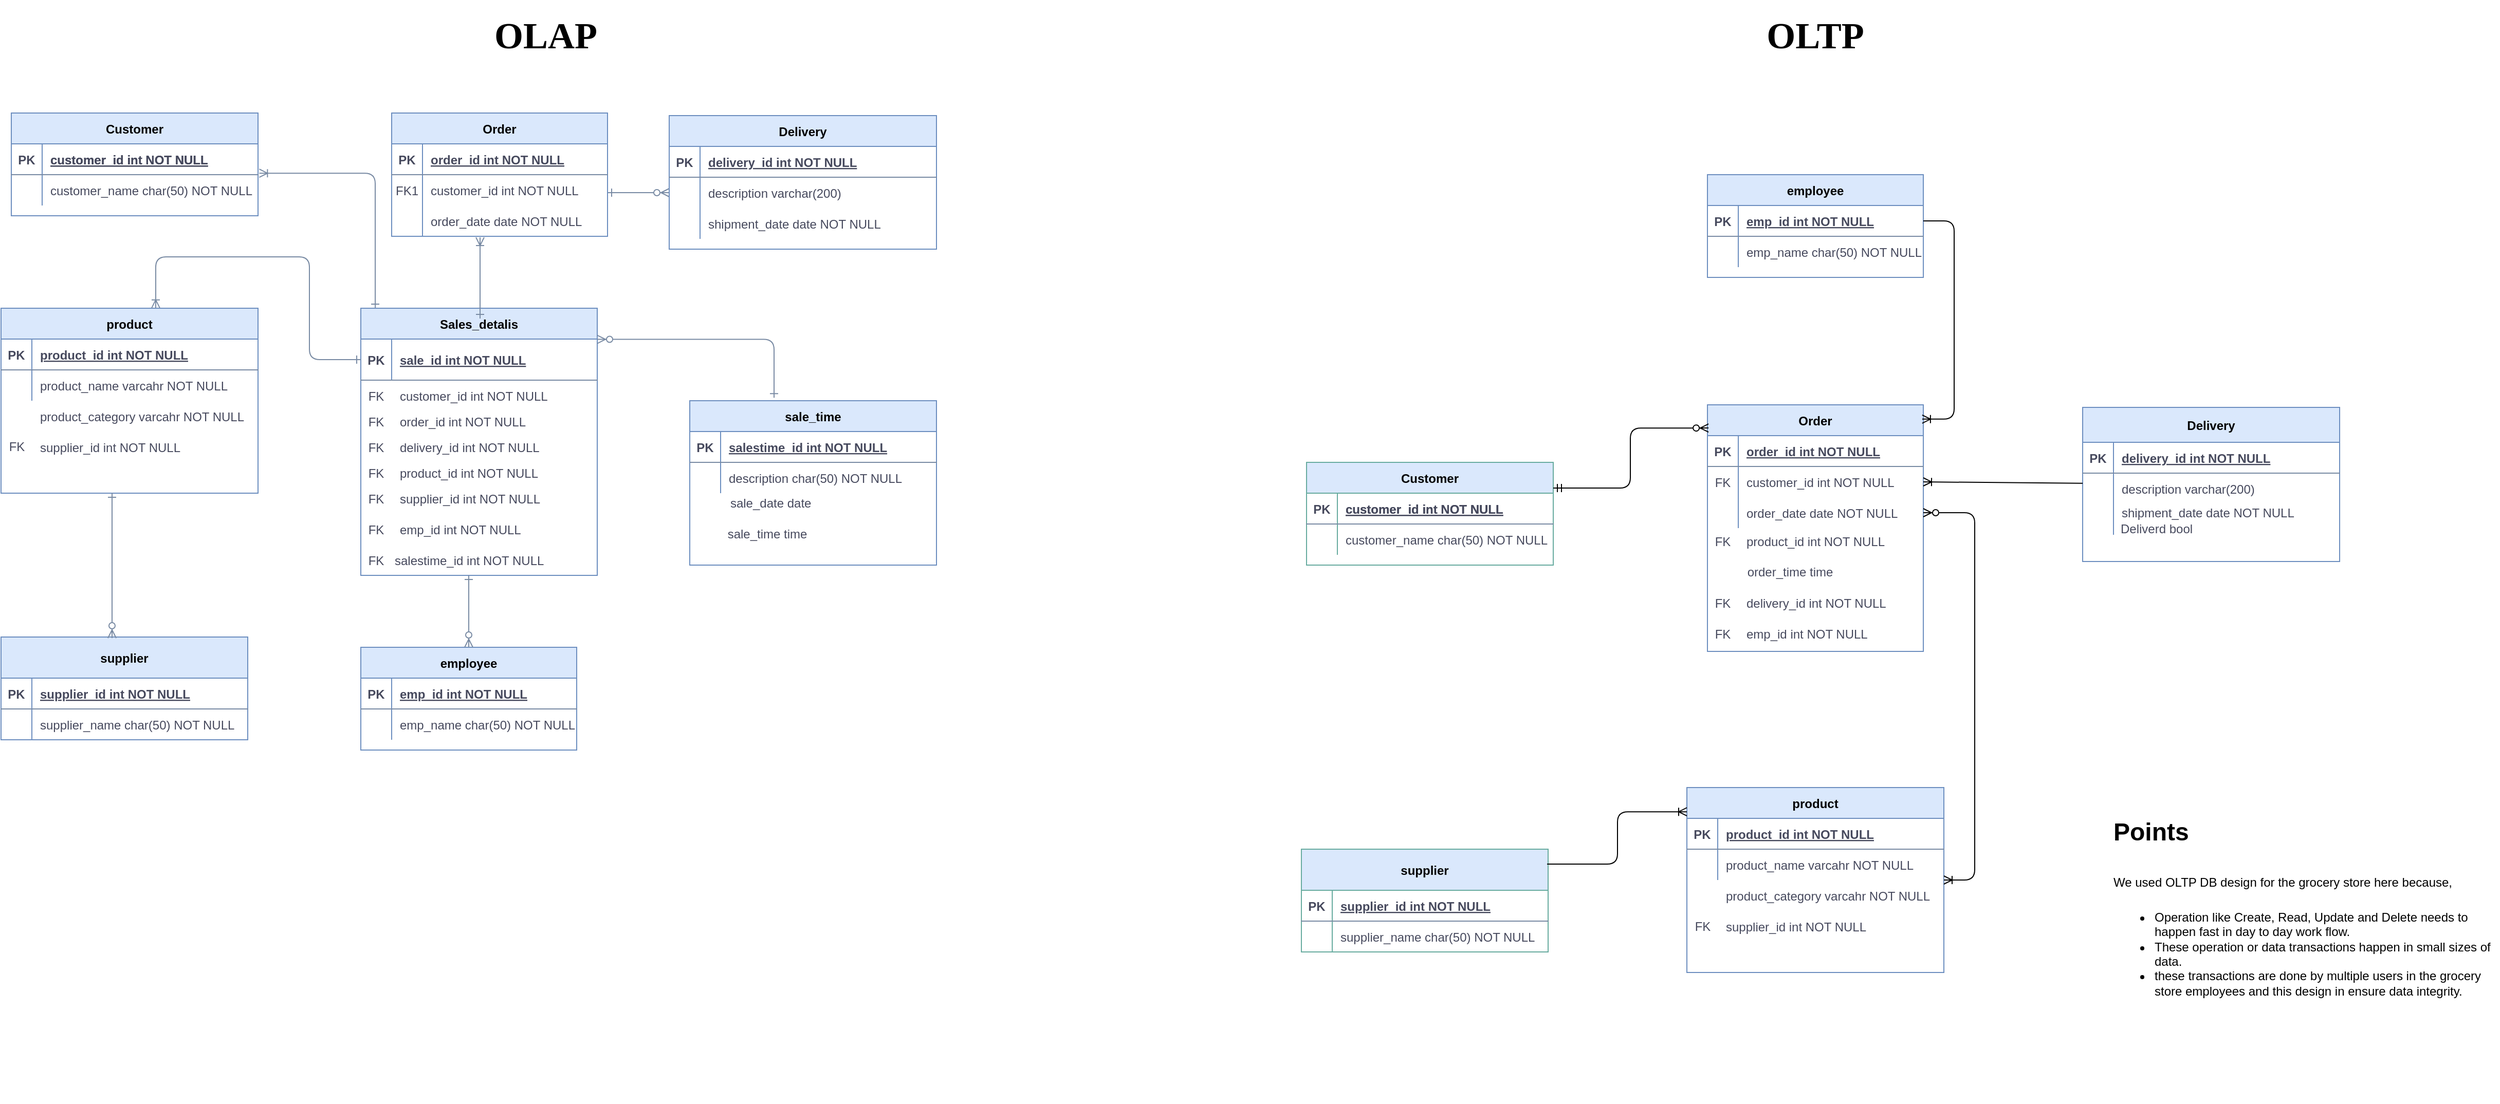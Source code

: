 <mxfile version="14.9.0" type="github" pages="2">
  <diagram id="R2lEEEUBdFMjLlhIrx00" name="OLAP">
    <mxGraphModel dx="1384" dy="1829" grid="1" gridSize="10" guides="1" tooltips="1" connect="1" arrows="1" fold="1" page="1" pageScale="1" pageWidth="850" pageHeight="1100" math="0" shadow="0" extFonts="Permanent Marker^https://fonts.googleapis.com/css?family=Permanent+Marker">
      <root>
        <mxCell id="0" />
        <mxCell id="1" parent="0" />
        <mxCell id="C-vyLk0tnHw3VtMMgP7b-1" value="" style="edgeStyle=orthogonalEdgeStyle;endArrow=ERoneToMany;startArrow=ERone;endFill=0;startFill=0;entryX=1.005;entryY=-0.047;entryDx=0;entryDy=0;entryPerimeter=0;exitX=0.061;exitY=0;exitDx=0;exitDy=0;exitPerimeter=0;strokeColor=#788AA3;fontColor=#46495D;" parent="1" source="XvqLeQlUYYp3mHWLnhaG-1" target="C-vyLk0tnHw3VtMMgP7b-27" edge="1">
          <mxGeometry width="100" height="100" relative="1" as="geometry">
            <mxPoint x="374" y="235" as="sourcePoint" />
            <mxPoint x="310" y="115" as="targetPoint" />
          </mxGeometry>
        </mxCell>
        <mxCell id="C-vyLk0tnHw3VtMMgP7b-12" value="" style="endArrow=ERzeroToMany;startArrow=ERone;endFill=1;startFill=0;entryX=0;entryY=0.5;entryDx=0;entryDy=0;strokeColor=#788AA3;fontColor=#46495D;exitX=1;exitY=0.583;exitDx=0;exitDy=0;exitPerimeter=0;" parent="1" source="C-vyLk0tnHw3VtMMgP7b-6" target="C-vyLk0tnHw3VtMMgP7b-17" edge="1">
          <mxGeometry width="100" height="100" relative="1" as="geometry">
            <mxPoint x="610" y="130" as="sourcePoint" />
            <mxPoint x="460" y="205" as="targetPoint" />
          </mxGeometry>
        </mxCell>
        <mxCell id="C-vyLk0tnHw3VtMMgP7b-2" value="Order" style="shape=table;startSize=30;container=1;collapsible=1;childLayout=tableLayout;fixedRows=1;rowLines=0;fontStyle=1;align=center;resizeLast=1;fillColor=#dae8fc;strokeColor=#6c8ebf;" parent="1" vertex="1">
          <mxGeometry x="390" y="40" width="210" height="120" as="geometry" />
        </mxCell>
        <mxCell id="C-vyLk0tnHw3VtMMgP7b-3" value="" style="shape=partialRectangle;collapsible=0;dropTarget=0;pointerEvents=0;fillColor=none;points=[[0,0.5],[1,0.5]];portConstraint=eastwest;top=0;left=0;right=0;bottom=1;strokeColor=#788AA3;fontColor=#46495D;" parent="C-vyLk0tnHw3VtMMgP7b-2" vertex="1">
          <mxGeometry y="30" width="210" height="30" as="geometry" />
        </mxCell>
        <mxCell id="C-vyLk0tnHw3VtMMgP7b-4" value="PK" style="shape=partialRectangle;overflow=hidden;connectable=0;fillColor=none;top=0;left=0;bottom=0;right=0;fontStyle=1;strokeColor=#788AA3;fontColor=#46495D;" parent="C-vyLk0tnHw3VtMMgP7b-3" vertex="1">
          <mxGeometry width="30" height="30" as="geometry" />
        </mxCell>
        <mxCell id="C-vyLk0tnHw3VtMMgP7b-5" value="order_id int NOT NULL " style="shape=partialRectangle;overflow=hidden;connectable=0;fillColor=none;top=0;left=0;bottom=0;right=0;align=left;spacingLeft=6;fontStyle=5;strokeColor=#788AA3;fontColor=#46495D;" parent="C-vyLk0tnHw3VtMMgP7b-3" vertex="1">
          <mxGeometry x="30" width="180" height="30" as="geometry" />
        </mxCell>
        <mxCell id="C-vyLk0tnHw3VtMMgP7b-6" value="" style="shape=partialRectangle;collapsible=0;dropTarget=0;pointerEvents=0;fillColor=none;points=[[0,0.5],[1,0.5]];portConstraint=eastwest;top=0;left=0;right=0;bottom=0;strokeColor=#788AA3;fontColor=#46495D;" parent="C-vyLk0tnHw3VtMMgP7b-2" vertex="1">
          <mxGeometry y="60" width="210" height="30" as="geometry" />
        </mxCell>
        <mxCell id="C-vyLk0tnHw3VtMMgP7b-7" value="FK1" style="shape=partialRectangle;overflow=hidden;connectable=0;fillColor=none;top=0;left=0;bottom=0;right=0;strokeColor=#788AA3;fontColor=#46495D;" parent="C-vyLk0tnHw3VtMMgP7b-6" vertex="1">
          <mxGeometry width="30" height="30" as="geometry" />
        </mxCell>
        <mxCell id="C-vyLk0tnHw3VtMMgP7b-8" value="customer_id int NOT NULL" style="shape=partialRectangle;overflow=hidden;connectable=0;fillColor=none;top=0;left=0;bottom=0;right=0;align=left;spacingLeft=6;strokeColor=#788AA3;fontColor=#46495D;" parent="C-vyLk0tnHw3VtMMgP7b-6" vertex="1">
          <mxGeometry x="30" width="180" height="30" as="geometry" />
        </mxCell>
        <mxCell id="C-vyLk0tnHw3VtMMgP7b-9" value="" style="shape=partialRectangle;collapsible=0;dropTarget=0;pointerEvents=0;fillColor=none;points=[[0,0.5],[1,0.5]];portConstraint=eastwest;top=0;left=0;right=0;bottom=0;strokeColor=#788AA3;fontColor=#46495D;" parent="C-vyLk0tnHw3VtMMgP7b-2" vertex="1">
          <mxGeometry y="90" width="210" height="30" as="geometry" />
        </mxCell>
        <mxCell id="C-vyLk0tnHw3VtMMgP7b-10" value="" style="shape=partialRectangle;overflow=hidden;connectable=0;fillColor=none;top=0;left=0;bottom=0;right=0;strokeColor=#788AA3;fontColor=#46495D;" parent="C-vyLk0tnHw3VtMMgP7b-9" vertex="1">
          <mxGeometry width="30" height="30" as="geometry" />
        </mxCell>
        <mxCell id="C-vyLk0tnHw3VtMMgP7b-11" value="order_date date NOT NULL" style="shape=partialRectangle;overflow=hidden;connectable=0;fillColor=none;top=0;left=0;bottom=0;right=0;align=left;spacingLeft=6;strokeColor=#788AA3;fontColor=#46495D;" parent="C-vyLk0tnHw3VtMMgP7b-9" vertex="1">
          <mxGeometry x="30" width="180" height="30" as="geometry" />
        </mxCell>
        <mxCell id="C-vyLk0tnHw3VtMMgP7b-13" value="Delivery" style="shape=table;startSize=30;container=1;collapsible=1;childLayout=tableLayout;fixedRows=1;rowLines=0;fontStyle=1;align=center;resizeLast=1;fillColor=#dae8fc;strokeColor=#6c8ebf;" parent="1" vertex="1">
          <mxGeometry x="660" y="42.5" width="260" height="130" as="geometry" />
        </mxCell>
        <mxCell id="C-vyLk0tnHw3VtMMgP7b-14" value="" style="shape=partialRectangle;collapsible=0;dropTarget=0;pointerEvents=0;fillColor=none;points=[[0,0.5],[1,0.5]];portConstraint=eastwest;top=0;left=0;right=0;bottom=1;strokeColor=#788AA3;fontColor=#46495D;" parent="C-vyLk0tnHw3VtMMgP7b-13" vertex="1">
          <mxGeometry y="30" width="260" height="30" as="geometry" />
        </mxCell>
        <mxCell id="C-vyLk0tnHw3VtMMgP7b-15" value="PK" style="shape=partialRectangle;overflow=hidden;connectable=0;fillColor=none;top=0;left=0;bottom=0;right=0;fontStyle=1;strokeColor=#788AA3;fontColor=#46495D;" parent="C-vyLk0tnHw3VtMMgP7b-14" vertex="1">
          <mxGeometry width="30" height="30" as="geometry" />
        </mxCell>
        <mxCell id="C-vyLk0tnHw3VtMMgP7b-16" value="delivery_id int NOT NULL " style="shape=partialRectangle;overflow=hidden;connectable=0;fillColor=none;top=0;left=0;bottom=0;right=0;align=left;spacingLeft=6;fontStyle=5;strokeColor=#788AA3;fontColor=#46495D;" parent="C-vyLk0tnHw3VtMMgP7b-14" vertex="1">
          <mxGeometry x="30" width="230" height="30" as="geometry" />
        </mxCell>
        <mxCell id="C-vyLk0tnHw3VtMMgP7b-17" value="" style="shape=partialRectangle;collapsible=0;dropTarget=0;pointerEvents=0;fillColor=none;points=[[0,0.5],[1,0.5]];portConstraint=eastwest;top=0;left=0;right=0;bottom=0;strokeColor=#788AA3;fontColor=#46495D;" parent="C-vyLk0tnHw3VtMMgP7b-13" vertex="1">
          <mxGeometry y="60" width="260" height="30" as="geometry" />
        </mxCell>
        <mxCell id="C-vyLk0tnHw3VtMMgP7b-18" value="" style="shape=partialRectangle;overflow=hidden;connectable=0;fillColor=none;top=0;left=0;bottom=0;right=0;strokeColor=#788AA3;fontColor=#46495D;" parent="C-vyLk0tnHw3VtMMgP7b-17" vertex="1">
          <mxGeometry width="30" height="30" as="geometry" />
        </mxCell>
        <mxCell id="C-vyLk0tnHw3VtMMgP7b-19" value="description varchar(200)" style="shape=partialRectangle;overflow=hidden;connectable=0;fillColor=none;top=0;left=0;bottom=0;right=0;align=left;spacingLeft=6;strokeColor=#788AA3;fontColor=#46495D;" parent="C-vyLk0tnHw3VtMMgP7b-17" vertex="1">
          <mxGeometry x="30" width="230" height="30" as="geometry" />
        </mxCell>
        <mxCell id="C-vyLk0tnHw3VtMMgP7b-20" value="" style="shape=partialRectangle;collapsible=0;dropTarget=0;pointerEvents=0;fillColor=none;points=[[0,0.5],[1,0.5]];portConstraint=eastwest;top=0;left=0;right=0;bottom=0;strokeColor=#788AA3;fontColor=#46495D;" parent="C-vyLk0tnHw3VtMMgP7b-13" vertex="1">
          <mxGeometry y="90" width="260" height="30" as="geometry" />
        </mxCell>
        <mxCell id="C-vyLk0tnHw3VtMMgP7b-21" value="" style="shape=partialRectangle;overflow=hidden;connectable=0;fillColor=none;top=0;left=0;bottom=0;right=0;strokeColor=#788AA3;fontColor=#46495D;" parent="C-vyLk0tnHw3VtMMgP7b-20" vertex="1">
          <mxGeometry width="30" height="30" as="geometry" />
        </mxCell>
        <mxCell id="C-vyLk0tnHw3VtMMgP7b-22" value="shipment_date date NOT NULL" style="shape=partialRectangle;overflow=hidden;connectable=0;fillColor=none;top=0;left=0;bottom=0;right=0;align=left;spacingLeft=6;strokeColor=#788AA3;fontColor=#46495D;" parent="C-vyLk0tnHw3VtMMgP7b-20" vertex="1">
          <mxGeometry x="30" width="230" height="30" as="geometry" />
        </mxCell>
        <mxCell id="C-vyLk0tnHw3VtMMgP7b-23" value="Customer" style="shape=table;startSize=30;container=1;collapsible=1;childLayout=tableLayout;fixedRows=1;rowLines=0;fontStyle=1;align=center;resizeLast=1;fillColor=#dae8fc;strokeColor=#6c8ebf;" parent="1" vertex="1">
          <mxGeometry x="20" y="40" width="240" height="100" as="geometry" />
        </mxCell>
        <mxCell id="C-vyLk0tnHw3VtMMgP7b-24" value="" style="shape=partialRectangle;collapsible=0;dropTarget=0;pointerEvents=0;fillColor=none;points=[[0,0.5],[1,0.5]];portConstraint=eastwest;top=0;left=0;right=0;bottom=1;strokeColor=#788AA3;fontColor=#46495D;" parent="C-vyLk0tnHw3VtMMgP7b-23" vertex="1">
          <mxGeometry y="30" width="240" height="30" as="geometry" />
        </mxCell>
        <mxCell id="C-vyLk0tnHw3VtMMgP7b-25" value="PK" style="shape=partialRectangle;overflow=hidden;connectable=0;fillColor=none;top=0;left=0;bottom=0;right=0;fontStyle=1;strokeColor=#788AA3;fontColor=#46495D;" parent="C-vyLk0tnHw3VtMMgP7b-24" vertex="1">
          <mxGeometry width="30" height="30" as="geometry" />
        </mxCell>
        <mxCell id="C-vyLk0tnHw3VtMMgP7b-26" value="customer_id int NOT NULL " style="shape=partialRectangle;overflow=hidden;connectable=0;fillColor=none;top=0;left=0;bottom=0;right=0;align=left;spacingLeft=6;fontStyle=5;strokeColor=#788AA3;fontColor=#46495D;" parent="C-vyLk0tnHw3VtMMgP7b-24" vertex="1">
          <mxGeometry x="30" width="210" height="30" as="geometry" />
        </mxCell>
        <mxCell id="C-vyLk0tnHw3VtMMgP7b-27" value="" style="shape=partialRectangle;collapsible=0;dropTarget=0;pointerEvents=0;fillColor=none;points=[[0,0.5],[1,0.5]];portConstraint=eastwest;top=0;left=0;right=0;bottom=0;strokeColor=#788AA3;fontColor=#46495D;" parent="C-vyLk0tnHw3VtMMgP7b-23" vertex="1">
          <mxGeometry y="60" width="240" height="30" as="geometry" />
        </mxCell>
        <mxCell id="C-vyLk0tnHw3VtMMgP7b-28" value="" style="shape=partialRectangle;overflow=hidden;connectable=0;fillColor=none;top=0;left=0;bottom=0;right=0;strokeColor=#788AA3;fontColor=#46495D;" parent="C-vyLk0tnHw3VtMMgP7b-27" vertex="1">
          <mxGeometry width="30" height="30" as="geometry" />
        </mxCell>
        <mxCell id="C-vyLk0tnHw3VtMMgP7b-29" value="customer_name char(50) NOT NULL" style="shape=partialRectangle;overflow=hidden;connectable=0;fillColor=none;top=0;left=0;bottom=0;right=0;align=left;spacingLeft=6;strokeColor=#788AA3;fontColor=#46495D;" parent="C-vyLk0tnHw3VtMMgP7b-27" vertex="1">
          <mxGeometry x="30" width="210" height="30" as="geometry" />
        </mxCell>
        <mxCell id="A7iEOLcgy2fAHCpNz-Dq-1" value="product" style="shape=table;startSize=30;container=1;collapsible=1;childLayout=tableLayout;fixedRows=1;rowLines=0;fontStyle=1;align=center;resizeLast=1;fillColor=#dae8fc;strokeColor=#6c8ebf;" parent="1" vertex="1">
          <mxGeometry x="10" y="230" width="250" height="180" as="geometry" />
        </mxCell>
        <mxCell id="A7iEOLcgy2fAHCpNz-Dq-2" value="" style="shape=partialRectangle;collapsible=0;dropTarget=0;pointerEvents=0;fillColor=none;points=[[0,0.5],[1,0.5]];portConstraint=eastwest;top=0;left=0;right=0;bottom=1;strokeColor=#788AA3;fontColor=#46495D;" parent="A7iEOLcgy2fAHCpNz-Dq-1" vertex="1">
          <mxGeometry y="30" width="250" height="30" as="geometry" />
        </mxCell>
        <mxCell id="A7iEOLcgy2fAHCpNz-Dq-3" value="PK" style="shape=partialRectangle;overflow=hidden;connectable=0;fillColor=none;top=0;left=0;bottom=0;right=0;fontStyle=1;strokeColor=#788AA3;fontColor=#46495D;" parent="A7iEOLcgy2fAHCpNz-Dq-2" vertex="1">
          <mxGeometry width="30" height="30" as="geometry" />
        </mxCell>
        <mxCell id="A7iEOLcgy2fAHCpNz-Dq-4" value="product_id int NOT NULL " style="shape=partialRectangle;overflow=hidden;connectable=0;fillColor=none;top=0;left=0;bottom=0;right=0;align=left;spacingLeft=6;fontStyle=5;strokeColor=#788AA3;fontColor=#46495D;" parent="A7iEOLcgy2fAHCpNz-Dq-2" vertex="1">
          <mxGeometry x="30" width="220" height="30" as="geometry" />
        </mxCell>
        <mxCell id="A7iEOLcgy2fAHCpNz-Dq-8" value="" style="shape=partialRectangle;collapsible=0;dropTarget=0;pointerEvents=0;fillColor=none;points=[[0,0.5],[1,0.5]];portConstraint=eastwest;top=0;left=0;right=0;bottom=0;strokeColor=#788AA3;fontColor=#46495D;" parent="A7iEOLcgy2fAHCpNz-Dq-1" vertex="1">
          <mxGeometry y="60" width="250" height="30" as="geometry" />
        </mxCell>
        <mxCell id="A7iEOLcgy2fAHCpNz-Dq-9" value="" style="shape=partialRectangle;overflow=hidden;connectable=0;fillColor=none;top=0;left=0;bottom=0;right=0;strokeColor=#788AA3;fontColor=#46495D;" parent="A7iEOLcgy2fAHCpNz-Dq-8" vertex="1">
          <mxGeometry width="30" height="30" as="geometry" />
        </mxCell>
        <mxCell id="A7iEOLcgy2fAHCpNz-Dq-10" value="product_name varcahr NOT NULL" style="shape=partialRectangle;overflow=hidden;connectable=0;fillColor=none;top=0;left=0;bottom=0;right=0;align=left;spacingLeft=6;strokeColor=#788AA3;fontColor=#46495D;" parent="A7iEOLcgy2fAHCpNz-Dq-8" vertex="1">
          <mxGeometry x="30" width="220" height="30" as="geometry" />
        </mxCell>
        <mxCell id="A7iEOLcgy2fAHCpNz-Dq-12" value="product_category varcahr NOT NULL" style="shape=partialRectangle;overflow=hidden;connectable=0;fillColor=none;top=0;left=0;bottom=0;right=0;align=left;spacingLeft=6;strokeColor=#788AA3;fontColor=#46495D;" parent="1" vertex="1">
          <mxGeometry x="40" y="320" width="220" height="30" as="geometry" />
        </mxCell>
        <mxCell id="A7iEOLcgy2fAHCpNz-Dq-13" value="supplier_id int NOT NULL" style="shape=partialRectangle;overflow=hidden;connectable=0;fillColor=none;top=0;left=0;bottom=0;right=0;align=left;spacingLeft=6;strokeColor=#788AA3;fontColor=#46495D;" parent="1" vertex="1">
          <mxGeometry x="40" y="350" width="220" height="30" as="geometry" />
        </mxCell>
        <mxCell id="XvqLeQlUYYp3mHWLnhaG-1" value="Sales_detalis" style="shape=table;startSize=30;container=1;collapsible=1;childLayout=tableLayout;fixedRows=1;rowLines=0;fontStyle=1;align=center;resizeLast=1;fillColor=#dae8fc;strokeColor=#6c8ebf;" parent="1" vertex="1">
          <mxGeometry x="360" y="230" width="230" height="260" as="geometry" />
        </mxCell>
        <mxCell id="XvqLeQlUYYp3mHWLnhaG-2" value="" style="shape=partialRectangle;collapsible=0;dropTarget=0;pointerEvents=0;fillColor=none;points=[[0,0.5],[1,0.5]];portConstraint=eastwest;top=0;left=0;right=0;bottom=1;strokeColor=#788AA3;fontColor=#46495D;" parent="XvqLeQlUYYp3mHWLnhaG-1" vertex="1">
          <mxGeometry y="30" width="230" height="40" as="geometry" />
        </mxCell>
        <mxCell id="XvqLeQlUYYp3mHWLnhaG-3" value="PK" style="shape=partialRectangle;overflow=hidden;connectable=0;fillColor=none;top=0;left=0;bottom=0;right=0;fontStyle=1;strokeColor=#788AA3;fontColor=#46495D;" parent="XvqLeQlUYYp3mHWLnhaG-2" vertex="1">
          <mxGeometry width="30" height="40" as="geometry" />
        </mxCell>
        <mxCell id="XvqLeQlUYYp3mHWLnhaG-4" value="sale_id int NOT NULL " style="shape=partialRectangle;overflow=hidden;connectable=0;fillColor=none;top=0;left=0;bottom=0;right=0;align=left;spacingLeft=6;fontStyle=5;strokeColor=#788AA3;fontColor=#46495D;" parent="XvqLeQlUYYp3mHWLnhaG-2" vertex="1">
          <mxGeometry x="30" width="200" height="40" as="geometry" />
        </mxCell>
        <mxCell id="7Xon36Eu8mGDbON3MI0q-1" value="FK" style="shape=partialRectangle;overflow=hidden;connectable=0;fillColor=none;top=0;left=0;bottom=0;right=0;strokeColor=#788AA3;fontColor=#46495D;" parent="1" vertex="1">
          <mxGeometry x="360" y="300" width="30" height="30" as="geometry" />
        </mxCell>
        <mxCell id="XvqLeQlUYYp3mHWLnhaG-11" value="" style="endArrow=ERoneToMany;html=1;endFill=0;startArrow=ERone;startFill=0;strokeColor=#788AA3;fontColor=#46495D;" parent="1" edge="1">
          <mxGeometry width="50" height="50" relative="1" as="geometry">
            <mxPoint x="476" y="240" as="sourcePoint" />
            <mxPoint x="476" y="161" as="targetPoint" />
          </mxGeometry>
        </mxCell>
        <mxCell id="tlrtr9u55KT08iCMs1xK-1" value="" style="endArrow=ERoneToMany;html=1;startArrow=ERone;startFill=0;endFill=0;entryX=0.602;entryY=-0.001;entryDx=0;entryDy=0;entryPerimeter=0;edgeStyle=orthogonalEdgeStyle;strokeColor=#788AA3;fontColor=#46495D;" parent="1" target="A7iEOLcgy2fAHCpNz-Dq-1" edge="1">
          <mxGeometry width="50" height="50" relative="1" as="geometry">
            <mxPoint x="360" y="280" as="sourcePoint" />
            <mxPoint x="160" y="220" as="targetPoint" />
            <Array as="points">
              <mxPoint x="310" y="280" />
              <mxPoint x="310" y="180" />
              <mxPoint x="161" y="180" />
            </Array>
          </mxGeometry>
        </mxCell>
        <mxCell id="tlrtr9u55KT08iCMs1xK-21" value="employee" style="shape=table;startSize=30;container=1;collapsible=1;childLayout=tableLayout;fixedRows=1;rowLines=0;fontStyle=1;align=center;resizeLast=1;fillColor=#dae8fc;strokeColor=#6c8ebf;" parent="1" vertex="1">
          <mxGeometry x="360" y="560" width="210" height="100" as="geometry" />
        </mxCell>
        <mxCell id="tlrtr9u55KT08iCMs1xK-22" value="" style="shape=partialRectangle;collapsible=0;dropTarget=0;pointerEvents=0;fillColor=none;points=[[0,0.5],[1,0.5]];portConstraint=eastwest;top=0;left=0;right=0;bottom=1;strokeColor=#788AA3;fontColor=#46495D;" parent="tlrtr9u55KT08iCMs1xK-21" vertex="1">
          <mxGeometry y="30" width="210" height="30" as="geometry" />
        </mxCell>
        <mxCell id="tlrtr9u55KT08iCMs1xK-23" value="PK" style="shape=partialRectangle;overflow=hidden;connectable=0;fillColor=none;top=0;left=0;bottom=0;right=0;fontStyle=1;strokeColor=#788AA3;fontColor=#46495D;" parent="tlrtr9u55KT08iCMs1xK-22" vertex="1">
          <mxGeometry width="30" height="30" as="geometry" />
        </mxCell>
        <mxCell id="tlrtr9u55KT08iCMs1xK-24" value="emp_id int NOT NULL " style="shape=partialRectangle;overflow=hidden;connectable=0;fillColor=none;top=0;left=0;bottom=0;right=0;align=left;spacingLeft=6;fontStyle=5;strokeColor=#788AA3;fontColor=#46495D;" parent="tlrtr9u55KT08iCMs1xK-22" vertex="1">
          <mxGeometry x="30" width="180" height="30" as="geometry" />
        </mxCell>
        <mxCell id="tlrtr9u55KT08iCMs1xK-25" value="" style="shape=partialRectangle;collapsible=0;dropTarget=0;pointerEvents=0;fillColor=none;points=[[0,0.5],[1,0.5]];portConstraint=eastwest;top=0;left=0;right=0;bottom=0;strokeColor=#788AA3;fontColor=#46495D;" parent="tlrtr9u55KT08iCMs1xK-21" vertex="1">
          <mxGeometry y="60" width="210" height="30" as="geometry" />
        </mxCell>
        <mxCell id="tlrtr9u55KT08iCMs1xK-26" value="" style="shape=partialRectangle;overflow=hidden;connectable=0;fillColor=none;top=0;left=0;bottom=0;right=0;strokeColor=#788AA3;fontColor=#46495D;" parent="tlrtr9u55KT08iCMs1xK-25" vertex="1">
          <mxGeometry width="30" height="30" as="geometry" />
        </mxCell>
        <mxCell id="tlrtr9u55KT08iCMs1xK-27" value="emp_name char(50) NOT NULL" style="shape=partialRectangle;overflow=hidden;connectable=0;fillColor=none;top=0;left=0;bottom=0;right=0;align=left;spacingLeft=6;strokeColor=#788AA3;fontColor=#46495D;" parent="tlrtr9u55KT08iCMs1xK-25" vertex="1">
          <mxGeometry x="30" width="180" height="30" as="geometry" />
        </mxCell>
        <mxCell id="tlrtr9u55KT08iCMs1xK-29" value="supplier" style="shape=table;startSize=40;container=1;collapsible=1;childLayout=tableLayout;fixedRows=1;rowLines=0;fontStyle=1;align=center;resizeLast=1;fillColor=#dae8fc;strokeColor=#6c8ebf;" parent="1" vertex="1">
          <mxGeometry x="10" y="550" width="240" height="100" as="geometry" />
        </mxCell>
        <mxCell id="tlrtr9u55KT08iCMs1xK-30" value="" style="shape=partialRectangle;collapsible=0;dropTarget=0;pointerEvents=0;fillColor=none;points=[[0,0.5],[1,0.5]];portConstraint=eastwest;top=0;left=0;right=0;bottom=1;strokeColor=#788AA3;fontColor=#46495D;" parent="tlrtr9u55KT08iCMs1xK-29" vertex="1">
          <mxGeometry y="40" width="240" height="30" as="geometry" />
        </mxCell>
        <mxCell id="tlrtr9u55KT08iCMs1xK-31" value="PK" style="shape=partialRectangle;overflow=hidden;connectable=0;fillColor=none;top=0;left=0;bottom=0;right=0;fontStyle=1;strokeColor=#788AA3;fontColor=#46495D;" parent="tlrtr9u55KT08iCMs1xK-30" vertex="1">
          <mxGeometry width="30" height="30" as="geometry" />
        </mxCell>
        <mxCell id="tlrtr9u55KT08iCMs1xK-32" value="supplier_id int NOT NULL " style="shape=partialRectangle;overflow=hidden;connectable=0;fillColor=none;top=0;left=0;bottom=0;right=0;align=left;spacingLeft=6;fontStyle=5;strokeColor=#788AA3;fontColor=#46495D;" parent="tlrtr9u55KT08iCMs1xK-30" vertex="1">
          <mxGeometry x="30" width="210" height="30" as="geometry" />
        </mxCell>
        <mxCell id="tlrtr9u55KT08iCMs1xK-33" value="" style="shape=partialRectangle;collapsible=0;dropTarget=0;pointerEvents=0;fillColor=none;points=[[0,0.5],[1,0.5]];portConstraint=eastwest;top=0;left=0;right=0;bottom=0;strokeColor=#788AA3;fontColor=#46495D;" parent="tlrtr9u55KT08iCMs1xK-29" vertex="1">
          <mxGeometry y="70" width="240" height="30" as="geometry" />
        </mxCell>
        <mxCell id="tlrtr9u55KT08iCMs1xK-34" value="" style="shape=partialRectangle;overflow=hidden;connectable=0;fillColor=none;top=0;left=0;bottom=0;right=0;strokeColor=#788AA3;fontColor=#46495D;" parent="tlrtr9u55KT08iCMs1xK-33" vertex="1">
          <mxGeometry width="30" height="30" as="geometry" />
        </mxCell>
        <mxCell id="tlrtr9u55KT08iCMs1xK-35" value="supplier_name char(50) NOT NULL" style="shape=partialRectangle;overflow=hidden;connectable=0;fillColor=none;top=0;left=0;bottom=0;right=0;align=left;spacingLeft=6;strokeColor=#788AA3;fontColor=#46495D;" parent="tlrtr9u55KT08iCMs1xK-33" vertex="1">
          <mxGeometry x="30" width="210" height="30" as="geometry" />
        </mxCell>
        <mxCell id="tlrtr9u55KT08iCMs1xK-36" value="" style="endArrow=ERzeroToMany;html=1;entryX=0.45;entryY=0.01;entryDx=0;entryDy=0;entryPerimeter=0;startArrow=ERone;startFill=0;endFill=1;strokeColor=#788AA3;fontColor=#46495D;" parent="1" target="tlrtr9u55KT08iCMs1xK-29" edge="1">
          <mxGeometry width="50" height="50" relative="1" as="geometry">
            <mxPoint x="118" y="410" as="sourcePoint" />
            <mxPoint x="410" y="360" as="targetPoint" />
          </mxGeometry>
        </mxCell>
        <mxCell id="tlrtr9u55KT08iCMs1xK-37" value="" style="endArrow=ERzeroToMany;html=1;entryX=0.5;entryY=0;entryDx=0;entryDy=0;startArrow=ERone;startFill=0;endFill=1;strokeColor=#788AA3;fontColor=#46495D;" parent="1" target="tlrtr9u55KT08iCMs1xK-21" edge="1">
          <mxGeometry width="50" height="50" relative="1" as="geometry">
            <mxPoint x="465" y="490" as="sourcePoint" />
            <mxPoint x="410" y="360" as="targetPoint" />
          </mxGeometry>
        </mxCell>
        <mxCell id="tlrtr9u55KT08iCMs1xK-39" value="sale_time" style="shape=table;startSize=30;container=1;collapsible=1;childLayout=tableLayout;fixedRows=1;rowLines=0;fontStyle=1;align=center;resizeLast=1;fillColor=#dae8fc;strokeColor=#6c8ebf;" parent="1" vertex="1">
          <mxGeometry x="680" y="320" width="240" height="160" as="geometry" />
        </mxCell>
        <mxCell id="tlrtr9u55KT08iCMs1xK-40" value="" style="shape=partialRectangle;collapsible=0;dropTarget=0;pointerEvents=0;fillColor=none;points=[[0,0.5],[1,0.5]];portConstraint=eastwest;top=0;left=0;right=0;bottom=1;strokeColor=#788AA3;fontColor=#46495D;" parent="tlrtr9u55KT08iCMs1xK-39" vertex="1">
          <mxGeometry y="30" width="240" height="30" as="geometry" />
        </mxCell>
        <mxCell id="tlrtr9u55KT08iCMs1xK-41" value="PK" style="shape=partialRectangle;overflow=hidden;connectable=0;fillColor=none;top=0;left=0;bottom=0;right=0;fontStyle=1;strokeColor=#788AA3;fontColor=#46495D;" parent="tlrtr9u55KT08iCMs1xK-40" vertex="1">
          <mxGeometry width="30" height="30" as="geometry" />
        </mxCell>
        <mxCell id="tlrtr9u55KT08iCMs1xK-42" value="salestime_id int NOT NULL " style="shape=partialRectangle;overflow=hidden;connectable=0;fillColor=none;top=0;left=0;bottom=0;right=0;align=left;spacingLeft=6;fontStyle=5;strokeColor=#788AA3;fontColor=#46495D;" parent="tlrtr9u55KT08iCMs1xK-40" vertex="1">
          <mxGeometry x="30" width="210" height="30" as="geometry" />
        </mxCell>
        <mxCell id="tlrtr9u55KT08iCMs1xK-43" value="" style="shape=partialRectangle;collapsible=0;dropTarget=0;pointerEvents=0;fillColor=none;points=[[0,0.5],[1,0.5]];portConstraint=eastwest;top=0;left=0;right=0;bottom=0;strokeColor=#788AA3;fontColor=#46495D;" parent="tlrtr9u55KT08iCMs1xK-39" vertex="1">
          <mxGeometry y="60" width="240" height="30" as="geometry" />
        </mxCell>
        <mxCell id="tlrtr9u55KT08iCMs1xK-44" value="" style="shape=partialRectangle;overflow=hidden;connectable=0;fillColor=none;top=0;left=0;bottom=0;right=0;strokeColor=#788AA3;fontColor=#46495D;" parent="tlrtr9u55KT08iCMs1xK-43" vertex="1">
          <mxGeometry width="30" height="30" as="geometry" />
        </mxCell>
        <mxCell id="tlrtr9u55KT08iCMs1xK-45" value="description char(50) NOT NULL" style="shape=partialRectangle;overflow=hidden;connectable=0;fillColor=none;top=0;left=0;bottom=0;right=0;align=left;spacingLeft=6;strokeColor=#788AA3;fontColor=#46495D;" parent="tlrtr9u55KT08iCMs1xK-43" vertex="1">
          <mxGeometry x="30" width="210" height="30" as="geometry" />
        </mxCell>
        <mxCell id="7Xon36Eu8mGDbON3MI0q-9" value="customer_id int NOT NULL " style="shape=partialRectangle;overflow=hidden;connectable=0;fillColor=none;top=0;left=0;bottom=0;right=0;align=left;spacingLeft=6;fontStyle=5;strokeColor=#788AA3;fontColor=#46495D;" parent="1" vertex="1">
          <mxGeometry x="50" y="70" width="210" height="30" as="geometry" />
        </mxCell>
        <mxCell id="tlrtr9u55KT08iCMs1xK-46" value="" style="endArrow=ERone;html=1;fontColor=#46495D;strokeColor=#788AA3;fillColor=#B2C9AB;entryX=0.342;entryY=-0.018;entryDx=0;entryDy=0;entryPerimeter=0;exitX=1;exitY=0.007;exitDx=0;exitDy=0;exitPerimeter=0;edgeStyle=elbowEdgeStyle;startArrow=ERzeroToMany;startFill=1;endFill=0;" parent="1" source="XvqLeQlUYYp3mHWLnhaG-2" target="tlrtr9u55KT08iCMs1xK-39" edge="1">
          <mxGeometry width="50" height="50" relative="1" as="geometry">
            <mxPoint x="420" y="430" as="sourcePoint" />
            <mxPoint x="500" y="370" as="targetPoint" />
            <Array as="points">
              <mxPoint x="762" y="280" />
            </Array>
          </mxGeometry>
        </mxCell>
        <mxCell id="7Xon36Eu8mGDbON3MI0q-11" value="customer_id int NOT NULL " style="shape=partialRectangle;overflow=hidden;connectable=0;fillColor=none;top=0;left=0;bottom=0;right=0;align=left;spacingLeft=6;strokeColor=#788AA3;fontColor=#46495D;" parent="1" vertex="1">
          <mxGeometry x="390" y="300" width="220" height="30" as="geometry" />
        </mxCell>
        <mxCell id="tlrtr9u55KT08iCMs1xK-50" value="FK" style="text;html=1;align=center;verticalAlign=middle;resizable=0;points=[];autosize=1;strokeColor=none;fontColor=#46495D;" parent="1" vertex="1">
          <mxGeometry x="10" y="355" width="30" height="20" as="geometry" />
        </mxCell>
        <mxCell id="7Xon36Eu8mGDbON3MI0q-12" value="order_id int NOT NULL " style="shape=partialRectangle;overflow=hidden;connectable=0;fillColor=none;top=0;left=0;bottom=0;right=0;align=left;spacingLeft=6;strokeColor=#788AA3;fontColor=#46495D;" parent="1" vertex="1">
          <mxGeometry x="390" y="325" width="220" height="30" as="geometry" />
        </mxCell>
        <mxCell id="VfrRFWVmJ2A-5nrZ1EnF-6" value="" style="edgeStyle=elbowEdgeStyle;rounded=1;sketch=0;orthogonalLoop=1;jettySize=auto;html=1;fontColor=#46495D;startArrow=ERzeroToMany;startFill=1;endArrow=ERone;endFill=0;strokeColor=#788AA3;fillColor=#B2C9AB;" parent="1" source="VfrRFWVmJ2A-5nrZ1EnF-2" target="tlrtr9u55KT08iCMs1xK-43" edge="1">
          <mxGeometry relative="1" as="geometry" />
        </mxCell>
        <mxCell id="7Xon36Eu8mGDbON3MI0q-13" value="delivery_id int NOT NULL " style="shape=partialRectangle;overflow=hidden;connectable=0;fillColor=none;top=0;left=0;bottom=0;right=0;align=left;spacingLeft=6;strokeColor=#788AA3;fontColor=#46495D;" parent="1" vertex="1">
          <mxGeometry x="390" y="350" width="220" height="30" as="geometry" />
        </mxCell>
        <mxCell id="VfrRFWVmJ2A-5nrZ1EnF-2" value="sale_date date&amp;nbsp;" style="text;html=1;align=center;verticalAlign=middle;resizable=0;points=[];autosize=1;strokeColor=none;fontColor=#46495D;" parent="1" vertex="1">
          <mxGeometry x="710" y="410" width="100" height="20" as="geometry" />
        </mxCell>
        <mxCell id="7Xon36Eu8mGDbON3MI0q-14" value="product_id int NOT NULL " style="shape=partialRectangle;overflow=hidden;connectable=0;fillColor=none;top=0;left=0;bottom=0;right=0;align=left;spacingLeft=6;strokeColor=#788AA3;fontColor=#46495D;" parent="1" vertex="1">
          <mxGeometry x="390" y="375" width="220" height="30" as="geometry" />
        </mxCell>
        <mxCell id="VfrRFWVmJ2A-5nrZ1EnF-3" value="sale_time time" style="text;html=1;align=center;verticalAlign=middle;resizable=0;points=[];autosize=1;strokeColor=none;fontColor=#46495D;" parent="1" vertex="1">
          <mxGeometry x="710" y="440" width="90" height="20" as="geometry" />
        </mxCell>
        <mxCell id="7Xon36Eu8mGDbON3MI0q-15" value="FK" style="shape=partialRectangle;overflow=hidden;connectable=0;fillColor=none;top=0;left=0;bottom=0;right=0;strokeColor=#788AA3;fontColor=#46495D;" parent="1" vertex="1">
          <mxGeometry x="360" y="325" width="30" height="30" as="geometry" />
        </mxCell>
        <mxCell id="7Xon36Eu8mGDbON3MI0q-16" value="supplier_id int NOT NULL " style="shape=partialRectangle;overflow=hidden;connectable=0;fillColor=none;top=0;left=0;bottom=0;right=0;align=left;spacingLeft=6;strokeColor=#788AA3;fontColor=#46495D;" parent="1" vertex="1">
          <mxGeometry x="390" y="400" width="220" height="30" as="geometry" />
        </mxCell>
        <mxCell id="7Xon36Eu8mGDbON3MI0q-17" value="emp_id int NOT NULL " style="shape=partialRectangle;overflow=hidden;connectable=0;fillColor=none;top=0;left=0;bottom=0;right=0;align=left;spacingLeft=6;strokeColor=#788AA3;fontColor=#46495D;" parent="1" vertex="1">
          <mxGeometry x="390" y="430" width="220" height="30" as="geometry" />
        </mxCell>
        <mxCell id="7Xon36Eu8mGDbON3MI0q-18" value="FK" style="shape=partialRectangle;overflow=hidden;connectable=0;fillColor=none;top=0;left=0;bottom=0;right=0;strokeColor=#788AA3;fontColor=#46495D;" parent="1" vertex="1">
          <mxGeometry x="360" y="350" width="30" height="30" as="geometry" />
        </mxCell>
        <mxCell id="7Xon36Eu8mGDbON3MI0q-19" value="FK" style="shape=partialRectangle;overflow=hidden;connectable=0;fillColor=none;top=0;left=0;bottom=0;right=0;strokeColor=#788AA3;fontColor=#46495D;" parent="1" vertex="1">
          <mxGeometry x="360" y="375" width="30" height="30" as="geometry" />
        </mxCell>
        <mxCell id="7Xon36Eu8mGDbON3MI0q-20" value="FK" style="shape=partialRectangle;overflow=hidden;connectable=0;fillColor=none;top=0;left=0;bottom=0;right=0;strokeColor=#788AA3;fontColor=#46495D;" parent="1" vertex="1">
          <mxGeometry x="360" y="400" width="30" height="30" as="geometry" />
        </mxCell>
        <mxCell id="7Xon36Eu8mGDbON3MI0q-21" value="FK" style="shape=partialRectangle;overflow=hidden;connectable=0;fillColor=none;top=0;left=0;bottom=0;right=0;strokeColor=#788AA3;fontColor=#46495D;" parent="1" vertex="1">
          <mxGeometry x="360" y="430" width="30" height="30" as="geometry" />
        </mxCell>
        <mxCell id="7Xon36Eu8mGDbON3MI0q-22" value="salestime_id int NOT NULL " style="shape=partialRectangle;overflow=hidden;connectable=0;fillColor=none;top=0;left=0;bottom=0;right=0;align=left;spacingLeft=6;strokeColor=#788AA3;fontColor=#46495D;" parent="1" vertex="1">
          <mxGeometry x="385" y="460" width="220" height="30" as="geometry" />
        </mxCell>
        <mxCell id="7Xon36Eu8mGDbON3MI0q-23" value="FK" style="shape=partialRectangle;overflow=hidden;connectable=0;fillColor=none;top=0;left=0;bottom=0;right=0;strokeColor=#788AA3;fontColor=#46495D;" parent="1" vertex="1">
          <mxGeometry x="360" y="445" width="30" height="60" as="geometry" />
        </mxCell>
        <mxCell id="rM0GUU6Z9NJ2SawYsLOp-1" value="&lt;pre&gt;&lt;font style=&quot;font-size: 36px&quot; face=&quot;Times New Roman&quot;&gt;&lt;b&gt;OLAP&lt;/b&gt;&lt;/font&gt;&lt;/pre&gt;" style="text;html=1;strokeColor=none;fillColor=none;align=center;verticalAlign=middle;whiteSpace=wrap;rounded=0;" parent="1" vertex="1">
          <mxGeometry x="370" y="-70" width="340" height="70" as="geometry" />
        </mxCell>
        <mxCell id="rM0GUU6Z9NJ2SawYsLOp-129" value="Order" style="shape=table;startSize=30;container=1;collapsible=1;childLayout=tableLayout;fixedRows=1;rowLines=0;fontStyle=1;align=center;resizeLast=1;fillColor=#dae8fc;strokeColor=#6c8ebf;" parent="1" vertex="1">
          <mxGeometry x="1670" y="324" width="210" height="240" as="geometry" />
        </mxCell>
        <mxCell id="rM0GUU6Z9NJ2SawYsLOp-130" value="" style="shape=partialRectangle;collapsible=0;dropTarget=0;pointerEvents=0;fillColor=none;points=[[0,0.5],[1,0.5]];portConstraint=eastwest;top=0;left=0;right=0;bottom=1;strokeColor=#788AA3;fontColor=#46495D;" parent="rM0GUU6Z9NJ2SawYsLOp-129" vertex="1">
          <mxGeometry y="30" width="210" height="30" as="geometry" />
        </mxCell>
        <mxCell id="rM0GUU6Z9NJ2SawYsLOp-131" value="PK" style="shape=partialRectangle;overflow=hidden;connectable=0;fillColor=none;top=0;left=0;bottom=0;right=0;fontStyle=1;strokeColor=#788AA3;fontColor=#46495D;" parent="rM0GUU6Z9NJ2SawYsLOp-130" vertex="1">
          <mxGeometry width="30" height="30" as="geometry" />
        </mxCell>
        <mxCell id="rM0GUU6Z9NJ2SawYsLOp-132" value="order_id int NOT NULL " style="shape=partialRectangle;overflow=hidden;connectable=0;fillColor=none;top=0;left=0;bottom=0;right=0;align=left;spacingLeft=6;fontStyle=5;strokeColor=#788AA3;fontColor=#46495D;" parent="rM0GUU6Z9NJ2SawYsLOp-130" vertex="1">
          <mxGeometry x="30" width="180" height="30" as="geometry" />
        </mxCell>
        <mxCell id="rM0GUU6Z9NJ2SawYsLOp-133" value="" style="shape=partialRectangle;collapsible=0;dropTarget=0;pointerEvents=0;fillColor=none;points=[[0,0.5],[1,0.5]];portConstraint=eastwest;top=0;left=0;right=0;bottom=0;strokeColor=#788AA3;fontColor=#46495D;" parent="rM0GUU6Z9NJ2SawYsLOp-129" vertex="1">
          <mxGeometry y="60" width="210" height="30" as="geometry" />
        </mxCell>
        <mxCell id="rM0GUU6Z9NJ2SawYsLOp-134" value="FK" style="shape=partialRectangle;overflow=hidden;connectable=0;fillColor=none;top=0;left=0;bottom=0;right=0;strokeColor=#788AA3;fontColor=#46495D;" parent="rM0GUU6Z9NJ2SawYsLOp-133" vertex="1">
          <mxGeometry width="30" height="30" as="geometry" />
        </mxCell>
        <mxCell id="rM0GUU6Z9NJ2SawYsLOp-135" value="customer_id int NOT NULL" style="shape=partialRectangle;overflow=hidden;connectable=0;fillColor=none;top=0;left=0;bottom=0;right=0;align=left;spacingLeft=6;strokeColor=#788AA3;fontColor=#46495D;" parent="rM0GUU6Z9NJ2SawYsLOp-133" vertex="1">
          <mxGeometry x="30" width="180" height="30" as="geometry" />
        </mxCell>
        <mxCell id="rM0GUU6Z9NJ2SawYsLOp-136" value="" style="shape=partialRectangle;collapsible=0;dropTarget=0;pointerEvents=0;fillColor=none;points=[[0,0.5],[1,0.5]];portConstraint=eastwest;top=0;left=0;right=0;bottom=0;strokeColor=#788AA3;fontColor=#46495D;" parent="rM0GUU6Z9NJ2SawYsLOp-129" vertex="1">
          <mxGeometry y="90" width="210" height="30" as="geometry" />
        </mxCell>
        <mxCell id="rM0GUU6Z9NJ2SawYsLOp-137" value="" style="shape=partialRectangle;overflow=hidden;connectable=0;fillColor=none;top=0;left=0;bottom=0;right=0;strokeColor=#788AA3;fontColor=#46495D;" parent="rM0GUU6Z9NJ2SawYsLOp-136" vertex="1">
          <mxGeometry width="30" height="30" as="geometry" />
        </mxCell>
        <mxCell id="rM0GUU6Z9NJ2SawYsLOp-138" value="order_date date NOT NULL" style="shape=partialRectangle;overflow=hidden;connectable=0;fillColor=none;top=0;left=0;bottom=0;right=0;align=left;spacingLeft=6;strokeColor=#788AA3;fontColor=#46495D;" parent="rM0GUU6Z9NJ2SawYsLOp-136" vertex="1">
          <mxGeometry x="30" width="180" height="30" as="geometry" />
        </mxCell>
        <mxCell id="rM0GUU6Z9NJ2SawYsLOp-139" value="Delivery" style="shape=table;startSize=34;container=1;collapsible=1;childLayout=tableLayout;fixedRows=1;rowLines=0;fontStyle=1;align=center;resizeLast=1;fillColor=#dae8fc;strokeColor=#6c8ebf;" parent="1" vertex="1">
          <mxGeometry x="2035" y="326.5" width="250" height="150" as="geometry" />
        </mxCell>
        <mxCell id="rM0GUU6Z9NJ2SawYsLOp-140" value="" style="shape=partialRectangle;collapsible=0;dropTarget=0;pointerEvents=0;fillColor=none;points=[[0,0.5],[1,0.5]];portConstraint=eastwest;top=0;left=0;right=0;bottom=1;strokeColor=#788AA3;fontColor=#46495D;" parent="rM0GUU6Z9NJ2SawYsLOp-139" vertex="1">
          <mxGeometry y="34" width="250" height="30" as="geometry" />
        </mxCell>
        <mxCell id="rM0GUU6Z9NJ2SawYsLOp-141" value="PK" style="shape=partialRectangle;overflow=hidden;connectable=0;fillColor=none;top=0;left=0;bottom=0;right=0;fontStyle=1;strokeColor=#788AA3;fontColor=#46495D;" parent="rM0GUU6Z9NJ2SawYsLOp-140" vertex="1">
          <mxGeometry width="30" height="30" as="geometry" />
        </mxCell>
        <mxCell id="rM0GUU6Z9NJ2SawYsLOp-142" value="delivery_id int NOT NULL " style="shape=partialRectangle;overflow=hidden;connectable=0;fillColor=none;top=0;left=0;bottom=0;right=0;align=left;spacingLeft=6;fontStyle=5;strokeColor=#788AA3;fontColor=#46495D;" parent="rM0GUU6Z9NJ2SawYsLOp-140" vertex="1">
          <mxGeometry x="30" width="220" height="30" as="geometry" />
        </mxCell>
        <mxCell id="rM0GUU6Z9NJ2SawYsLOp-143" value="" style="shape=partialRectangle;collapsible=0;dropTarget=0;pointerEvents=0;fillColor=none;points=[[0,0.5],[1,0.5]];portConstraint=eastwest;top=0;left=0;right=0;bottom=0;strokeColor=#788AA3;fontColor=#46495D;" parent="rM0GUU6Z9NJ2SawYsLOp-139" vertex="1">
          <mxGeometry y="64" width="250" height="30" as="geometry" />
        </mxCell>
        <mxCell id="rM0GUU6Z9NJ2SawYsLOp-144" value="" style="shape=partialRectangle;overflow=hidden;connectable=0;fillColor=none;top=0;left=0;bottom=0;right=0;strokeColor=#788AA3;fontColor=#46495D;" parent="rM0GUU6Z9NJ2SawYsLOp-143" vertex="1">
          <mxGeometry width="30" height="30" as="geometry" />
        </mxCell>
        <mxCell id="rM0GUU6Z9NJ2SawYsLOp-145" value="description varchar(200)" style="shape=partialRectangle;overflow=hidden;connectable=0;fillColor=none;top=0;left=0;bottom=0;right=0;align=left;spacingLeft=6;strokeColor=#788AA3;fontColor=#46495D;" parent="rM0GUU6Z9NJ2SawYsLOp-143" vertex="1">
          <mxGeometry x="30" width="220" height="30" as="geometry" />
        </mxCell>
        <mxCell id="rM0GUU6Z9NJ2SawYsLOp-146" value="" style="shape=partialRectangle;collapsible=0;dropTarget=0;pointerEvents=0;fillColor=none;points=[[0,0.5],[1,0.5]];portConstraint=eastwest;top=0;left=0;right=0;bottom=0;strokeColor=#788AA3;fontColor=#46495D;" parent="rM0GUU6Z9NJ2SawYsLOp-139" vertex="1">
          <mxGeometry y="94" width="250" height="30" as="geometry" />
        </mxCell>
        <mxCell id="rM0GUU6Z9NJ2SawYsLOp-147" value="" style="shape=partialRectangle;overflow=hidden;connectable=0;fillColor=none;top=0;left=0;bottom=0;right=0;strokeColor=#788AA3;fontColor=#46495D;" parent="rM0GUU6Z9NJ2SawYsLOp-146" vertex="1">
          <mxGeometry width="30" height="30" as="geometry" />
        </mxCell>
        <mxCell id="rM0GUU6Z9NJ2SawYsLOp-148" value="shipment_date date NOT NULL&#xa;" style="shape=partialRectangle;overflow=hidden;connectable=0;fillColor=none;top=0;left=0;bottom=0;right=0;align=left;spacingLeft=6;strokeColor=#788AA3;fontColor=#46495D;" parent="rM0GUU6Z9NJ2SawYsLOp-146" vertex="1">
          <mxGeometry x="30" width="220" height="30" as="geometry" />
        </mxCell>
        <mxCell id="rM0GUU6Z9NJ2SawYsLOp-179" value="supplier" style="shape=table;startSize=40;container=1;collapsible=1;childLayout=tableLayout;fixedRows=1;rowLines=0;fontStyle=1;align=center;resizeLast=1;strokeColor=#67AB9F;fillColor=#DAE8FC;" parent="1" vertex="1">
          <mxGeometry x="1275" y="756.5" width="240" height="100" as="geometry" />
        </mxCell>
        <mxCell id="rM0GUU6Z9NJ2SawYsLOp-180" value="" style="shape=partialRectangle;collapsible=0;dropTarget=0;pointerEvents=0;fillColor=none;points=[[0,0.5],[1,0.5]];portConstraint=eastwest;top=0;left=0;right=0;bottom=1;strokeColor=#788AA3;fontColor=#46495D;" parent="rM0GUU6Z9NJ2SawYsLOp-179" vertex="1">
          <mxGeometry y="40" width="240" height="30" as="geometry" />
        </mxCell>
        <mxCell id="rM0GUU6Z9NJ2SawYsLOp-181" value="PK" style="shape=partialRectangle;overflow=hidden;connectable=0;fillColor=none;top=0;left=0;bottom=0;right=0;fontStyle=1;strokeColor=#788AA3;fontColor=#46495D;" parent="rM0GUU6Z9NJ2SawYsLOp-180" vertex="1">
          <mxGeometry width="30" height="30" as="geometry" />
        </mxCell>
        <mxCell id="rM0GUU6Z9NJ2SawYsLOp-182" value="supplier_id int NOT NULL " style="shape=partialRectangle;overflow=hidden;connectable=0;fillColor=none;top=0;left=0;bottom=0;right=0;align=left;spacingLeft=6;fontStyle=5;strokeColor=#788AA3;fontColor=#46495D;" parent="rM0GUU6Z9NJ2SawYsLOp-180" vertex="1">
          <mxGeometry x="30" width="210" height="30" as="geometry" />
        </mxCell>
        <mxCell id="rM0GUU6Z9NJ2SawYsLOp-183" value="" style="shape=partialRectangle;collapsible=0;dropTarget=0;pointerEvents=0;fillColor=none;points=[[0,0.5],[1,0.5]];portConstraint=eastwest;top=0;left=0;right=0;bottom=0;strokeColor=#788AA3;fontColor=#46495D;" parent="rM0GUU6Z9NJ2SawYsLOp-179" vertex="1">
          <mxGeometry y="70" width="240" height="30" as="geometry" />
        </mxCell>
        <mxCell id="rM0GUU6Z9NJ2SawYsLOp-184" value="" style="shape=partialRectangle;overflow=hidden;connectable=0;fillColor=none;top=0;left=0;bottom=0;right=0;strokeColor=#788AA3;fontColor=#46495D;" parent="rM0GUU6Z9NJ2SawYsLOp-183" vertex="1">
          <mxGeometry width="30" height="30" as="geometry" />
        </mxCell>
        <mxCell id="rM0GUU6Z9NJ2SawYsLOp-185" value="supplier_name char(50) NOT NULL" style="shape=partialRectangle;overflow=hidden;connectable=0;fillColor=none;top=0;left=0;bottom=0;right=0;align=left;spacingLeft=6;strokeColor=#788AA3;fontColor=#46495D;" parent="rM0GUU6Z9NJ2SawYsLOp-183" vertex="1">
          <mxGeometry x="30" width="210" height="30" as="geometry" />
        </mxCell>
        <mxCell id="rM0GUU6Z9NJ2SawYsLOp-217" value="" style="group" parent="1" vertex="1" connectable="0">
          <mxGeometry x="1655" y="632.5" width="250" height="180" as="geometry" />
        </mxCell>
        <mxCell id="rM0GUU6Z9NJ2SawYsLOp-156" value="product" style="shape=table;startSize=30;container=1;collapsible=1;childLayout=tableLayout;fixedRows=1;rowLines=0;fontStyle=1;align=center;resizeLast=1;fillColor=#dae8fc;strokeColor=#6c8ebf;" parent="rM0GUU6Z9NJ2SawYsLOp-217" vertex="1">
          <mxGeometry x="-5" y="64" width="250" height="180" as="geometry" />
        </mxCell>
        <mxCell id="rM0GUU6Z9NJ2SawYsLOp-157" value="" style="shape=partialRectangle;collapsible=0;dropTarget=0;pointerEvents=0;fillColor=none;points=[[0,0.5],[1,0.5]];portConstraint=eastwest;top=0;left=0;right=0;bottom=1;strokeColor=#788AA3;fontColor=#46495D;" parent="rM0GUU6Z9NJ2SawYsLOp-156" vertex="1">
          <mxGeometry y="30" width="250" height="30" as="geometry" />
        </mxCell>
        <mxCell id="rM0GUU6Z9NJ2SawYsLOp-158" value="PK" style="shape=partialRectangle;overflow=hidden;connectable=0;fillColor=none;top=0;left=0;bottom=0;right=0;fontStyle=1;strokeColor=#788AA3;fontColor=#46495D;" parent="rM0GUU6Z9NJ2SawYsLOp-157" vertex="1">
          <mxGeometry width="30" height="30" as="geometry" />
        </mxCell>
        <mxCell id="rM0GUU6Z9NJ2SawYsLOp-159" value="product_id int NOT NULL " style="shape=partialRectangle;overflow=hidden;connectable=0;fillColor=none;top=0;left=0;bottom=0;right=0;align=left;spacingLeft=6;fontStyle=5;strokeColor=#788AA3;fontColor=#46495D;" parent="rM0GUU6Z9NJ2SawYsLOp-157" vertex="1">
          <mxGeometry x="30" width="220" height="30" as="geometry" />
        </mxCell>
        <mxCell id="rM0GUU6Z9NJ2SawYsLOp-160" value="" style="shape=partialRectangle;collapsible=0;dropTarget=0;pointerEvents=0;fillColor=none;points=[[0,0.5],[1,0.5]];portConstraint=eastwest;top=0;left=0;right=0;bottom=0;strokeColor=#788AA3;fontColor=#46495D;" parent="rM0GUU6Z9NJ2SawYsLOp-156" vertex="1">
          <mxGeometry y="60" width="250" height="30" as="geometry" />
        </mxCell>
        <mxCell id="rM0GUU6Z9NJ2SawYsLOp-161" value="" style="shape=partialRectangle;overflow=hidden;connectable=0;fillColor=none;top=0;left=0;bottom=0;right=0;strokeColor=#788AA3;fontColor=#46495D;" parent="rM0GUU6Z9NJ2SawYsLOp-160" vertex="1">
          <mxGeometry width="30" height="30" as="geometry" />
        </mxCell>
        <mxCell id="rM0GUU6Z9NJ2SawYsLOp-162" value="product_name varcahr NOT NULL" style="shape=partialRectangle;overflow=hidden;connectable=0;fillColor=none;top=0;left=0;bottom=0;right=0;align=left;spacingLeft=6;strokeColor=#788AA3;fontColor=#46495D;" parent="rM0GUU6Z9NJ2SawYsLOp-160" vertex="1">
          <mxGeometry x="30" width="220" height="30" as="geometry" />
        </mxCell>
        <mxCell id="rM0GUU6Z9NJ2SawYsLOp-163" value="product_category varcahr NOT NULL" style="shape=partialRectangle;overflow=hidden;connectable=0;fillColor=none;top=0;left=0;bottom=0;right=0;align=left;spacingLeft=6;strokeColor=#788AA3;fontColor=#46495D;" parent="rM0GUU6Z9NJ2SawYsLOp-217" vertex="1">
          <mxGeometry x="25" y="154" width="220" height="30" as="geometry" />
        </mxCell>
        <mxCell id="rM0GUU6Z9NJ2SawYsLOp-164" value="supplier_id int NOT NULL" style="shape=partialRectangle;overflow=hidden;connectable=0;fillColor=none;top=0;left=0;bottom=0;right=0;align=left;spacingLeft=6;strokeColor=#788AA3;fontColor=#46495D;" parent="rM0GUU6Z9NJ2SawYsLOp-217" vertex="1">
          <mxGeometry x="25" y="184" width="220" height="30" as="geometry" />
        </mxCell>
        <mxCell id="rM0GUU6Z9NJ2SawYsLOp-198" value="FK" style="text;html=1;align=center;verticalAlign=middle;resizable=0;points=[];autosize=1;strokeColor=none;fontColor=#46495D;" parent="rM0GUU6Z9NJ2SawYsLOp-217" vertex="1">
          <mxGeometry x="-5" y="189" width="30" height="20" as="geometry" />
        </mxCell>
        <mxCell id="rM0GUU6Z9NJ2SawYsLOp-218" value="" style="group;strokeColor=#67AB9F;" parent="1" vertex="1" connectable="0">
          <mxGeometry x="1280" y="380" width="240" height="100" as="geometry" />
        </mxCell>
        <mxCell id="rM0GUU6Z9NJ2SawYsLOp-149" value="Customer" style="shape=table;startSize=30;container=1;collapsible=1;childLayout=tableLayout;fixedRows=1;rowLines=0;fontStyle=1;align=center;resizeLast=1;strokeColor=#67AB9F;fillColor=#DAE8FC;" parent="rM0GUU6Z9NJ2SawYsLOp-218" vertex="1">
          <mxGeometry width="240" height="100" as="geometry" />
        </mxCell>
        <mxCell id="rM0GUU6Z9NJ2SawYsLOp-150" value="" style="shape=partialRectangle;collapsible=0;dropTarget=0;pointerEvents=0;fillColor=none;points=[[0,0.5],[1,0.5]];portConstraint=eastwest;top=0;left=0;right=0;bottom=1;strokeColor=#788AA3;fontColor=#46495D;" parent="rM0GUU6Z9NJ2SawYsLOp-149" vertex="1">
          <mxGeometry y="30" width="240" height="30" as="geometry" />
        </mxCell>
        <mxCell id="rM0GUU6Z9NJ2SawYsLOp-151" value="PK" style="shape=partialRectangle;overflow=hidden;connectable=0;fillColor=none;top=0;left=0;bottom=0;right=0;fontStyle=1;strokeColor=#788AA3;fontColor=#46495D;" parent="rM0GUU6Z9NJ2SawYsLOp-150" vertex="1">
          <mxGeometry width="30" height="30" as="geometry" />
        </mxCell>
        <mxCell id="rM0GUU6Z9NJ2SawYsLOp-152" value="customer_id int NOT NULL " style="shape=partialRectangle;overflow=hidden;connectable=0;fillColor=none;top=0;left=0;bottom=0;right=0;align=left;spacingLeft=6;fontStyle=5;strokeColor=#788AA3;fontColor=#46495D;" parent="rM0GUU6Z9NJ2SawYsLOp-150" vertex="1">
          <mxGeometry x="30" width="210" height="30" as="geometry" />
        </mxCell>
        <mxCell id="rM0GUU6Z9NJ2SawYsLOp-153" value="" style="shape=partialRectangle;collapsible=0;dropTarget=0;pointerEvents=0;fillColor=none;points=[[0,0.5],[1,0.5]];portConstraint=eastwest;top=0;left=0;right=0;bottom=0;strokeColor=#788AA3;fontColor=#46495D;" parent="rM0GUU6Z9NJ2SawYsLOp-149" vertex="1">
          <mxGeometry y="60" width="240" height="30" as="geometry" />
        </mxCell>
        <mxCell id="rM0GUU6Z9NJ2SawYsLOp-154" value="" style="shape=partialRectangle;overflow=hidden;connectable=0;fillColor=none;top=0;left=0;bottom=0;right=0;strokeColor=#788AA3;fontColor=#46495D;" parent="rM0GUU6Z9NJ2SawYsLOp-153" vertex="1">
          <mxGeometry width="30" height="30" as="geometry" />
        </mxCell>
        <mxCell id="rM0GUU6Z9NJ2SawYsLOp-155" value="customer_name char(50) NOT NULL" style="shape=partialRectangle;overflow=hidden;connectable=0;fillColor=none;top=0;left=0;bottom=0;right=0;align=left;spacingLeft=6;strokeColor=#788AA3;fontColor=#46495D;" parent="rM0GUU6Z9NJ2SawYsLOp-153" vertex="1">
          <mxGeometry x="30" width="210" height="30" as="geometry" />
        </mxCell>
        <mxCell id="rM0GUU6Z9NJ2SawYsLOp-195" value="customer_id int NOT NULL " style="shape=partialRectangle;overflow=hidden;connectable=0;fillColor=none;top=0;left=0;bottom=0;right=0;align=left;spacingLeft=6;fontStyle=5;strokeColor=#788AA3;fontColor=#46495D;" parent="rM0GUU6Z9NJ2SawYsLOp-218" vertex="1">
          <mxGeometry x="30" y="30" width="210" height="30" as="geometry" />
        </mxCell>
        <mxCell id="rM0GUU6Z9NJ2SawYsLOp-229" value="product_id int NOT NULL" style="shape=partialRectangle;overflow=hidden;connectable=0;fillColor=none;top=0;left=0;bottom=0;right=0;align=left;spacingLeft=6;strokeColor=#788AA3;fontColor=#46495D;" parent="1" vertex="1">
          <mxGeometry x="1700" y="441.5" width="180" height="30" as="geometry" />
        </mxCell>
        <mxCell id="rM0GUU6Z9NJ2SawYsLOp-232" value="order_time time" style="text;html=1;align=center;verticalAlign=middle;resizable=0;points=[];autosize=1;strokeColor=none;fontColor=#46495D;" parent="1" vertex="1">
          <mxGeometry x="1700" y="476.5" width="100" height="20" as="geometry" />
        </mxCell>
        <mxCell id="rM0GUU6Z9NJ2SawYsLOp-235" value="delivery_id int NOT NULL " style="shape=partialRectangle;overflow=hidden;connectable=0;fillColor=none;top=0;left=0;bottom=0;right=0;align=left;spacingLeft=6;fontStyle=0;strokeColor=#788AA3;fontColor=#46495D;" parent="1" vertex="1">
          <mxGeometry x="1700" y="501.5" width="165" height="30" as="geometry" />
        </mxCell>
        <mxCell id="rM0GUU6Z9NJ2SawYsLOp-238" value="&lt;span style=&quot;color: rgb(70 , 73 , 93)&quot;&gt;Deliverd bool&amp;nbsp;&lt;/span&gt;" style="text;html=1;strokeColor=none;fillColor=none;align=left;verticalAlign=middle;whiteSpace=wrap;rounded=0;" parent="1" vertex="1">
          <mxGeometry x="2070" y="435" width="195" height="20" as="geometry" />
        </mxCell>
        <mxCell id="rM0GUU6Z9NJ2SawYsLOp-239" value="FK" style="shape=partialRectangle;overflow=hidden;connectable=0;fillColor=none;top=0;left=0;bottom=0;right=0;strokeColor=#788AA3;fontColor=#46495D;" parent="1" vertex="1">
          <mxGeometry x="1670" y="501.5" width="30" height="30" as="geometry" />
        </mxCell>
        <mxCell id="rM0GUU6Z9NJ2SawYsLOp-240" value="FK" style="shape=partialRectangle;overflow=hidden;connectable=0;fillColor=none;top=0;left=0;bottom=0;right=0;strokeColor=#788AA3;fontColor=#46495D;" parent="1" vertex="1">
          <mxGeometry x="1670" y="441.5" width="30" height="30" as="geometry" />
        </mxCell>
        <mxCell id="rM0GUU6Z9NJ2SawYsLOp-243" value="" style="edgeStyle=orthogonalEdgeStyle;fontSize=12;html=1;endArrow=ERzeroToMany;startArrow=ERmandOne;exitX=1;exitY=0.25;exitDx=0;exitDy=0;entryX=0.005;entryY=0.094;entryDx=0;entryDy=0;entryPerimeter=0;" parent="1" source="rM0GUU6Z9NJ2SawYsLOp-149" target="rM0GUU6Z9NJ2SawYsLOp-129" edge="1">
          <mxGeometry width="100" height="100" relative="1" as="geometry">
            <mxPoint x="1535" y="449" as="sourcePoint" />
            <mxPoint x="1635" y="349" as="targetPoint" />
          </mxGeometry>
        </mxCell>
        <mxCell id="rM0GUU6Z9NJ2SawYsLOp-244" value="" style="edgeStyle=entityRelationEdgeStyle;fontSize=12;html=1;endArrow=ERoneToMany;startArrow=ERzeroToMany;exitX=1;exitY=0.5;exitDx=0;exitDy=0;" parent="1" source="rM0GUU6Z9NJ2SawYsLOp-136" target="rM0GUU6Z9NJ2SawYsLOp-156" edge="1">
          <mxGeometry width="100" height="100" relative="1" as="geometry">
            <mxPoint x="1755" y="674" as="sourcePoint" />
            <mxPoint x="2045" y="715" as="targetPoint" />
          </mxGeometry>
        </mxCell>
        <mxCell id="rM0GUU6Z9NJ2SawYsLOp-245" value="" style="edgeStyle=orthogonalEdgeStyle;fontSize=12;html=1;endArrow=ERoneToMany;entryX=0;entryY=0.131;entryDx=0;entryDy=0;entryPerimeter=0;exitX=0.996;exitY=0.145;exitDx=0;exitDy=0;exitPerimeter=0;" parent="1" source="rM0GUU6Z9NJ2SawYsLOp-179" target="rM0GUU6Z9NJ2SawYsLOp-156" edge="1">
          <mxGeometry width="100" height="100" relative="1" as="geometry">
            <mxPoint x="1515" y="844" as="sourcePoint" />
            <mxPoint x="1615" y="744" as="targetPoint" />
          </mxGeometry>
        </mxCell>
        <mxCell id="rM0GUU6Z9NJ2SawYsLOp-246" value="" style="fontSize=12;html=1;endArrow=ERoneToMany;entryX=1;entryY=0.5;entryDx=0;entryDy=0;" parent="1" source="rM0GUU6Z9NJ2SawYsLOp-139" target="rM0GUU6Z9NJ2SawYsLOp-133" edge="1">
          <mxGeometry width="100" height="100" relative="1" as="geometry">
            <mxPoint x="1915" y="326.5" as="sourcePoint" />
            <mxPoint x="2015" y="226.5" as="targetPoint" />
          </mxGeometry>
        </mxCell>
        <mxCell id="4reK4i0JbDHCkY4uMcFw-1" value="employee" style="shape=table;startSize=30;container=1;collapsible=1;childLayout=tableLayout;fixedRows=1;rowLines=0;fontStyle=1;align=center;resizeLast=1;fillColor=#dae8fc;strokeColor=#6c8ebf;" parent="1" vertex="1">
          <mxGeometry x="1670" y="100" width="210" height="100" as="geometry" />
        </mxCell>
        <mxCell id="4reK4i0JbDHCkY4uMcFw-2" value="" style="shape=partialRectangle;collapsible=0;dropTarget=0;pointerEvents=0;fillColor=none;points=[[0,0.5],[1,0.5]];portConstraint=eastwest;top=0;left=0;right=0;bottom=1;strokeColor=#788AA3;fontColor=#46495D;" parent="4reK4i0JbDHCkY4uMcFw-1" vertex="1">
          <mxGeometry y="30" width="210" height="30" as="geometry" />
        </mxCell>
        <mxCell id="4reK4i0JbDHCkY4uMcFw-3" value="PK" style="shape=partialRectangle;overflow=hidden;connectable=0;fillColor=none;top=0;left=0;bottom=0;right=0;fontStyle=1;strokeColor=#788AA3;fontColor=#46495D;" parent="4reK4i0JbDHCkY4uMcFw-2" vertex="1">
          <mxGeometry width="30" height="30" as="geometry" />
        </mxCell>
        <mxCell id="4reK4i0JbDHCkY4uMcFw-4" value="emp_id int NOT NULL " style="shape=partialRectangle;overflow=hidden;connectable=0;fillColor=none;top=0;left=0;bottom=0;right=0;align=left;spacingLeft=6;fontStyle=5;strokeColor=#788AA3;fontColor=#46495D;" parent="4reK4i0JbDHCkY4uMcFw-2" vertex="1">
          <mxGeometry x="30" width="180" height="30" as="geometry" />
        </mxCell>
        <mxCell id="4reK4i0JbDHCkY4uMcFw-5" value="" style="shape=partialRectangle;collapsible=0;dropTarget=0;pointerEvents=0;fillColor=none;points=[[0,0.5],[1,0.5]];portConstraint=eastwest;top=0;left=0;right=0;bottom=0;strokeColor=#788AA3;fontColor=#46495D;" parent="4reK4i0JbDHCkY4uMcFw-1" vertex="1">
          <mxGeometry y="60" width="210" height="30" as="geometry" />
        </mxCell>
        <mxCell id="4reK4i0JbDHCkY4uMcFw-6" value="" style="shape=partialRectangle;overflow=hidden;connectable=0;fillColor=none;top=0;left=0;bottom=0;right=0;strokeColor=#788AA3;fontColor=#46495D;" parent="4reK4i0JbDHCkY4uMcFw-5" vertex="1">
          <mxGeometry width="30" height="30" as="geometry" />
        </mxCell>
        <mxCell id="4reK4i0JbDHCkY4uMcFw-7" value="emp_name char(50) NOT NULL" style="shape=partialRectangle;overflow=hidden;connectable=0;fillColor=none;top=0;left=0;bottom=0;right=0;align=left;spacingLeft=6;strokeColor=#788AA3;fontColor=#46495D;" parent="4reK4i0JbDHCkY4uMcFw-5" vertex="1">
          <mxGeometry x="30" width="180" height="30" as="geometry" />
        </mxCell>
        <mxCell id="4reK4i0JbDHCkY4uMcFw-8" value="emp_id int NOT NULL" style="shape=partialRectangle;overflow=hidden;connectable=0;fillColor=none;top=0;left=0;bottom=0;right=0;align=left;spacingLeft=6;fontStyle=0;strokeColor=#788AA3;fontColor=#46495D;" parent="1" vertex="1">
          <mxGeometry x="1700" y="531.5" width="165" height="30" as="geometry" />
        </mxCell>
        <mxCell id="4reK4i0JbDHCkY4uMcFw-9" value="FK" style="shape=partialRectangle;overflow=hidden;connectable=0;fillColor=none;top=0;left=0;bottom=0;right=0;strokeColor=#788AA3;fontColor=#46495D;" parent="1" vertex="1">
          <mxGeometry x="1670" y="531.5" width="30" height="30" as="geometry" />
        </mxCell>
        <mxCell id="4reK4i0JbDHCkY4uMcFw-10" value="" style="edgeStyle=entityRelationEdgeStyle;fontSize=12;html=1;endArrow=ERoneToMany;entryX=0.995;entryY=0.058;entryDx=0;entryDy=0;entryPerimeter=0;" parent="1" source="4reK4i0JbDHCkY4uMcFw-2" target="rM0GUU6Z9NJ2SawYsLOp-129" edge="1">
          <mxGeometry width="100" height="100" relative="1" as="geometry">
            <mxPoint x="1900" y="60" as="sourcePoint" />
            <mxPoint x="1880" y="280" as="targetPoint" />
          </mxGeometry>
        </mxCell>
        <mxCell id="4reK4i0JbDHCkY4uMcFw-13" value="&lt;pre&gt;&lt;font style=&quot;font-size: 36px&quot; face=&quot;Times New Roman&quot;&gt;&lt;b&gt;OLTP&lt;/b&gt;&lt;/font&gt;&lt;/pre&gt;" style="text;html=1;strokeColor=none;fillColor=none;align=center;verticalAlign=middle;whiteSpace=wrap;rounded=0;" parent="1" vertex="1">
          <mxGeometry x="1605" y="-70" width="340" height="70" as="geometry" />
        </mxCell>
        <mxCell id="4reK4i0JbDHCkY4uMcFw-15" value="&lt;h1&gt;Points&lt;/h1&gt;&lt;h1&gt;&lt;font style=&quot;font-size: 12px ; font-weight: normal&quot;&gt;We used OLTP DB design for the grocery store here because,&lt;/font&gt;&amp;nbsp;&lt;/h1&gt;&lt;div&gt;&lt;ul&gt;&lt;li&gt;Operation like Create, Read, Update and Delete needs to happen fast in day to day work flow.&amp;nbsp;&lt;/li&gt;&lt;li&gt;These operation or data transactions happen in small sizes of data.&lt;/li&gt;&lt;li&gt;these transactions are done by multiple users in the grocery store employees and this design in ensure data integrity.&lt;/li&gt;&lt;/ul&gt;&lt;/div&gt;" style="text;html=1;strokeColor=none;fillColor=none;spacing=5;spacingTop=-20;whiteSpace=wrap;overflow=hidden;rounded=0;" parent="1" vertex="1">
          <mxGeometry x="2060" y="720" width="380" height="283.5" as="geometry" />
        </mxCell>
      </root>
    </mxGraphModel>
  </diagram>
  <diagram id="Gj5CohRm-05Frz7Sht65" name="OLTP">
    <mxGraphModel dx="1038" dy="547" grid="1" gridSize="10" guides="1" tooltips="1" connect="1" arrows="1" fold="1" page="1" pageScale="1" pageWidth="850" pageHeight="1100" math="0" shadow="0">
      <root>
        <mxCell id="B50aut9HIpukTO4tD3kz-0" />
        <mxCell id="B50aut9HIpukTO4tD3kz-1" parent="B50aut9HIpukTO4tD3kz-0" />
      </root>
    </mxGraphModel>
  </diagram>
</mxfile>

